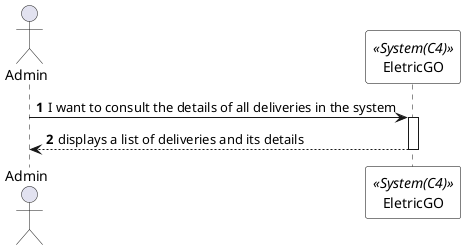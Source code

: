 @startuml listDeliverySSD
autonumber

skinparam sequence {
ParticipantBorderColor black
ParticipantBackgroundColor white
}

actor Admin as admin
participant EletricGO as system <<System(C4)>>


admin -> system: I want to consult the details of all deliveries in the system
activate system

system --> admin: displays a list of deliveries and its details
deactivate system

deactivate system
deactivate admin

@enduml